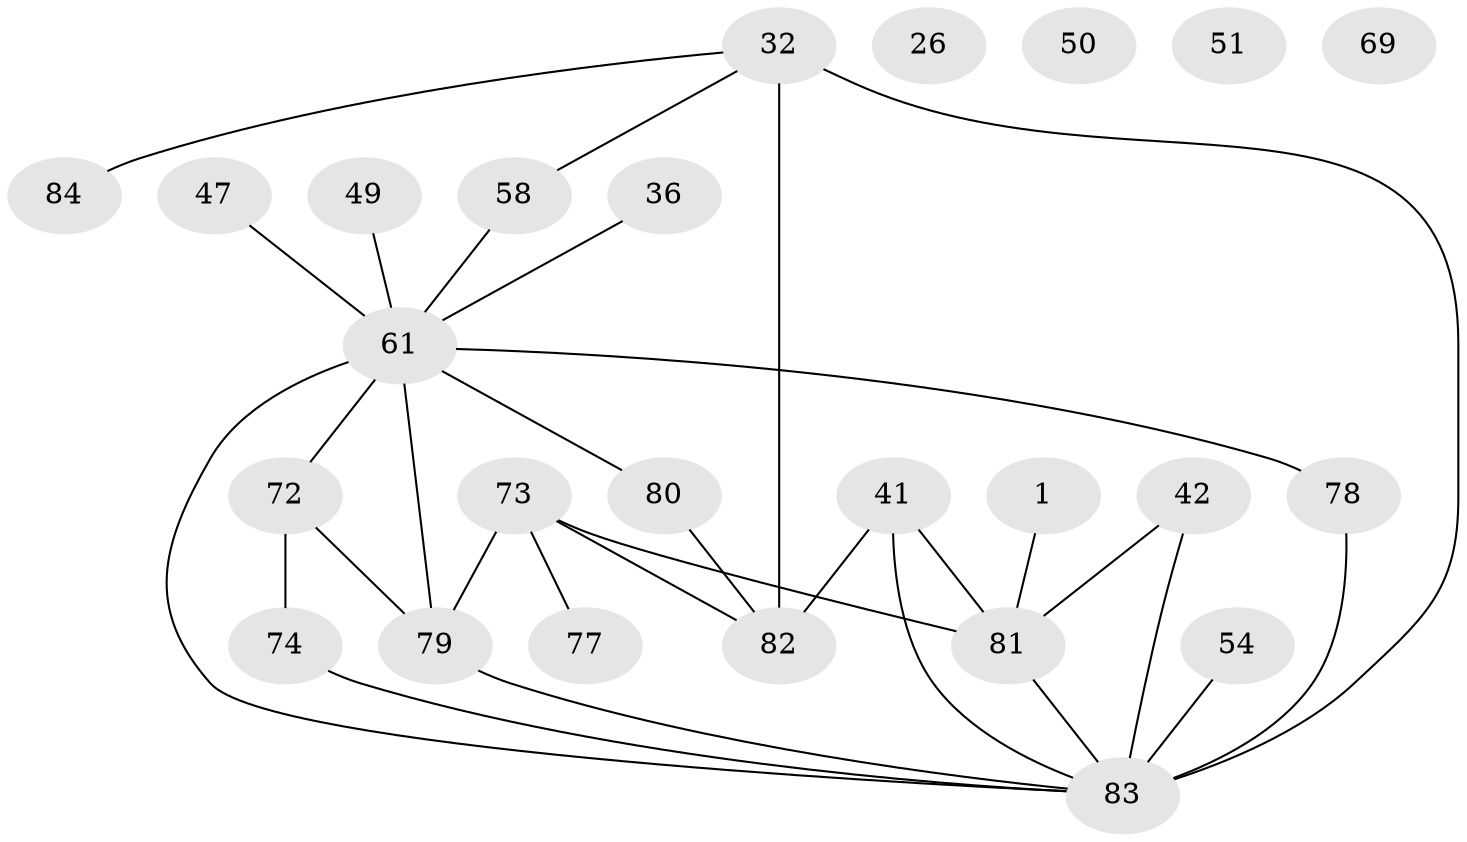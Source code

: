 // original degree distribution, {1: 0.19047619047619047, 3: 0.21428571428571427, 4: 0.15476190476190477, 2: 0.27380952380952384, 6: 0.07142857142857142, 5: 0.03571428571428571, 0: 0.047619047619047616, 9: 0.011904761904761904}
// Generated by graph-tools (version 1.1) at 2025/43/03/04/25 21:43:41]
// undirected, 25 vertices, 31 edges
graph export_dot {
graph [start="1"]
  node [color=gray90,style=filled];
  1;
  26;
  32 [super="+16+22"];
  36 [super="+29"];
  41 [super="+6+19"];
  42 [super="+15"];
  47;
  49;
  50;
  51;
  54;
  58;
  61 [super="+24+48+57"];
  69;
  72 [super="+55+23"];
  73 [super="+13+38+62"];
  74 [super="+17+39"];
  77;
  78 [super="+25+31+56"];
  79 [super="+37+59"];
  80 [super="+53"];
  81 [super="+76+70"];
  82 [super="+14+71"];
  83 [super="+11+68+75+67"];
  84;
  1 -- 81;
  32 -- 58;
  32 -- 84;
  32 -- 83 [weight=3];
  32 -- 82 [weight=2];
  36 -- 61;
  41 -- 81 [weight=2];
  41 -- 82 [weight=3];
  41 -- 83 [weight=2];
  42 -- 81 [weight=2];
  42 -- 83 [weight=3];
  47 -- 61;
  49 -- 61;
  54 -- 83;
  58 -- 61;
  61 -- 80;
  61 -- 78 [weight=3];
  61 -- 72 [weight=2];
  61 -- 83;
  61 -- 79 [weight=3];
  72 -- 74 [weight=2];
  72 -- 79 [weight=2];
  73 -- 79 [weight=2];
  73 -- 82 [weight=2];
  73 -- 81;
  73 -- 77;
  74 -- 83;
  78 -- 83 [weight=2];
  79 -- 83 [weight=2];
  80 -- 82;
  81 -- 83 [weight=2];
}
